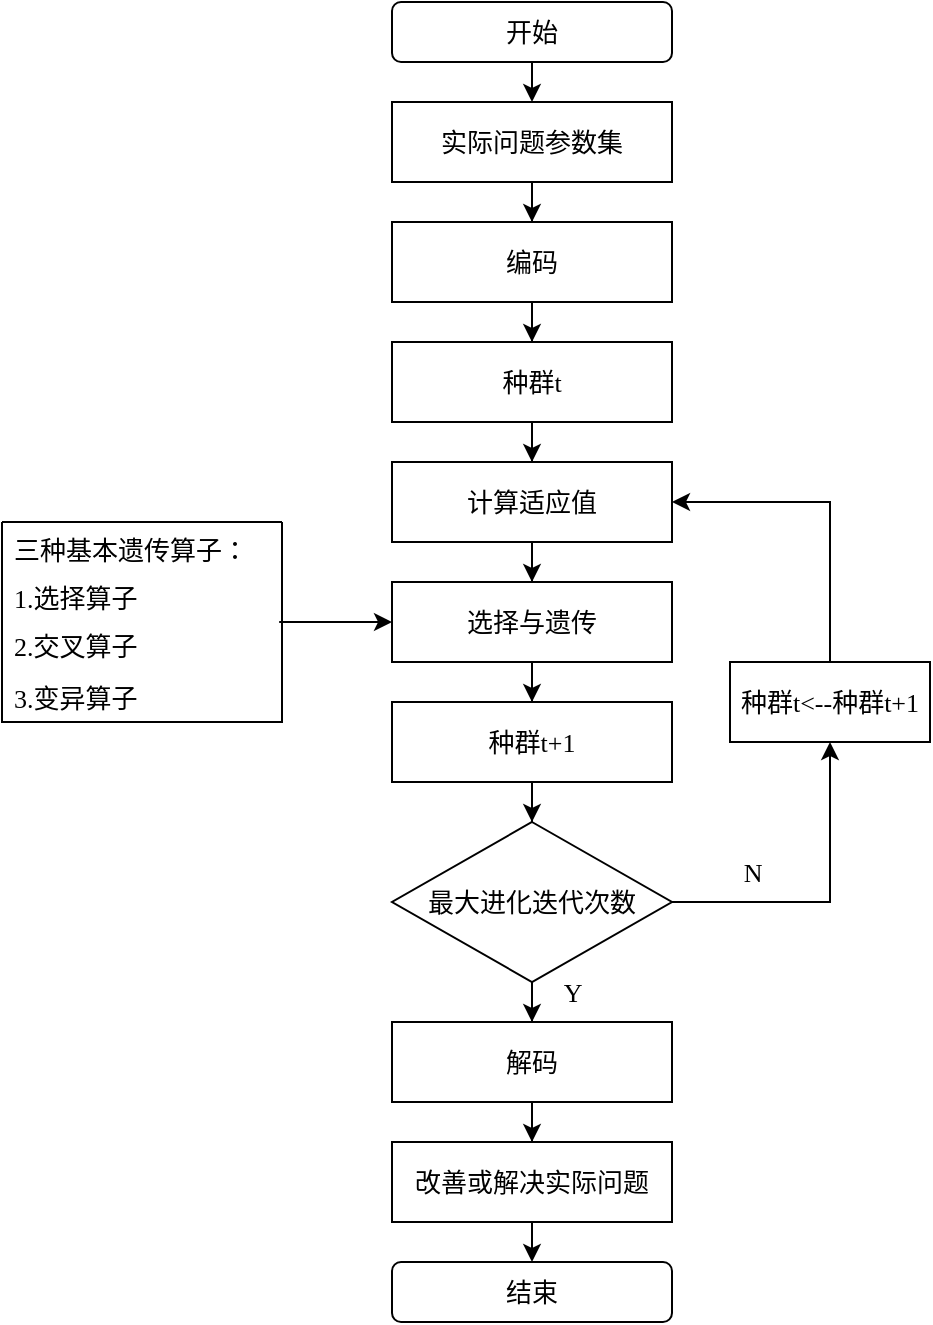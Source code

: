 <mxfile version="21.3.3" type="github">
  <diagram id="C5RBs43oDa-KdzZeNtuy" name="Page-1">
    <mxGraphModel dx="1877" dy="493" grid="1" gridSize="10" guides="1" tooltips="1" connect="1" arrows="1" fold="1" page="1" pageScale="1" pageWidth="827" pageHeight="1169" math="0" shadow="0">
      <root>
        <mxCell id="WIyWlLk6GJQsqaUBKTNV-0" />
        <mxCell id="WIyWlLk6GJQsqaUBKTNV-1" parent="WIyWlLk6GJQsqaUBKTNV-0" />
        <mxCell id="dtLqzSOW9jpUZC_-jgEE-11" value="" style="edgeStyle=orthogonalEdgeStyle;rounded=0;orthogonalLoop=1;jettySize=auto;html=1;fontFamily=宋体;fontSource=https%3A%2F%2Ffonts.googleapis.com%2Fcss%3Ffamily%3D%25E5%25AE%258B%25E4%25BD%2593;fontSize=13;" parent="WIyWlLk6GJQsqaUBKTNV-1" source="dtLqzSOW9jpUZC_-jgEE-0" target="dtLqzSOW9jpUZC_-jgEE-1" edge="1">
          <mxGeometry relative="1" as="geometry" />
        </mxCell>
        <mxCell id="dtLqzSOW9jpUZC_-jgEE-0" value="&lt;font style=&quot;font-size: 13px;&quot; data-font-src=&quot;https://fonts.googleapis.com/css?family=%E5%AE%8B%E4%BD%93&quot;&gt;实际问题参数集&lt;/font&gt;" style="rounded=0;whiteSpace=wrap;html=1;fontFamily=宋体;fontSource=https%3A%2F%2Ffonts.googleapis.com%2Fcss%3Ffamily%3D%25E5%25AE%258B%25E4%25BD%2593;fontSize=13;" parent="WIyWlLk6GJQsqaUBKTNV-1" vertex="1">
          <mxGeometry x="145" y="210" width="140" height="40" as="geometry" />
        </mxCell>
        <mxCell id="dtLqzSOW9jpUZC_-jgEE-12" value="" style="edgeStyle=orthogonalEdgeStyle;rounded=0;orthogonalLoop=1;jettySize=auto;html=1;fontFamily=宋体;fontSource=https%3A%2F%2Ffonts.googleapis.com%2Fcss%3Ffamily%3D%25E5%25AE%258B%25E4%25BD%2593;fontSize=13;" parent="WIyWlLk6GJQsqaUBKTNV-1" source="dtLqzSOW9jpUZC_-jgEE-1" target="dtLqzSOW9jpUZC_-jgEE-2" edge="1">
          <mxGeometry relative="1" as="geometry" />
        </mxCell>
        <mxCell id="dtLqzSOW9jpUZC_-jgEE-1" value="&lt;font style=&quot;font-size: 13px;&quot; data-font-src=&quot;https://fonts.googleapis.com/css?family=%E5%AE%8B%E4%BD%93&quot;&gt;编码&lt;/font&gt;" style="rounded=0;whiteSpace=wrap;html=1;fontFamily=宋体;fontSource=https%3A%2F%2Ffonts.googleapis.com%2Fcss%3Ffamily%3D%25E5%25AE%258B%25E4%25BD%2593;fontSize=13;" parent="WIyWlLk6GJQsqaUBKTNV-1" vertex="1">
          <mxGeometry x="145" y="270" width="140" height="40" as="geometry" />
        </mxCell>
        <mxCell id="dtLqzSOW9jpUZC_-jgEE-13" value="" style="edgeStyle=orthogonalEdgeStyle;rounded=0;orthogonalLoop=1;jettySize=auto;html=1;fontFamily=宋体;fontSource=https%3A%2F%2Ffonts.googleapis.com%2Fcss%3Ffamily%3D%25E5%25AE%258B%25E4%25BD%2593;fontSize=13;" parent="WIyWlLk6GJQsqaUBKTNV-1" source="dtLqzSOW9jpUZC_-jgEE-2" target="dtLqzSOW9jpUZC_-jgEE-3" edge="1">
          <mxGeometry relative="1" as="geometry" />
        </mxCell>
        <mxCell id="dtLqzSOW9jpUZC_-jgEE-2" value="&lt;font style=&quot;font-size: 13px;&quot; data-font-src=&quot;https://fonts.googleapis.com/css?family=%E5%AE%8B%E4%BD%93&quot;&gt;种群t&lt;/font&gt;" style="rounded=0;whiteSpace=wrap;html=1;fontFamily=宋体;fontSource=https%3A%2F%2Ffonts.googleapis.com%2Fcss%3Ffamily%3D%25E5%25AE%258B%25E4%25BD%2593;fontSize=13;" parent="WIyWlLk6GJQsqaUBKTNV-1" vertex="1">
          <mxGeometry x="145" y="330" width="140" height="40" as="geometry" />
        </mxCell>
        <mxCell id="dtLqzSOW9jpUZC_-jgEE-14" value="" style="edgeStyle=orthogonalEdgeStyle;rounded=0;orthogonalLoop=1;jettySize=auto;html=1;fontFamily=宋体;fontSource=https%3A%2F%2Ffonts.googleapis.com%2Fcss%3Ffamily%3D%25E5%25AE%258B%25E4%25BD%2593;fontSize=13;" parent="WIyWlLk6GJQsqaUBKTNV-1" source="dtLqzSOW9jpUZC_-jgEE-3" target="dtLqzSOW9jpUZC_-jgEE-4" edge="1">
          <mxGeometry relative="1" as="geometry" />
        </mxCell>
        <mxCell id="dtLqzSOW9jpUZC_-jgEE-3" value="&lt;font style=&quot;font-size: 13px;&quot; data-font-src=&quot;https://fonts.googleapis.com/css?family=%E5%AE%8B%E4%BD%93&quot;&gt;计算适应值&lt;/font&gt;" style="rounded=0;whiteSpace=wrap;html=1;fontFamily=宋体;fontSource=https%3A%2F%2Ffonts.googleapis.com%2Fcss%3Ffamily%3D%25E5%25AE%258B%25E4%25BD%2593;fontSize=13;" parent="WIyWlLk6GJQsqaUBKTNV-1" vertex="1">
          <mxGeometry x="145" y="390" width="140" height="40" as="geometry" />
        </mxCell>
        <mxCell id="dtLqzSOW9jpUZC_-jgEE-15" value="" style="edgeStyle=orthogonalEdgeStyle;rounded=0;orthogonalLoop=1;jettySize=auto;html=1;fontFamily=宋体;fontSource=https%3A%2F%2Ffonts.googleapis.com%2Fcss%3Ffamily%3D%25E5%25AE%258B%25E4%25BD%2593;fontSize=13;" parent="WIyWlLk6GJQsqaUBKTNV-1" source="dtLqzSOW9jpUZC_-jgEE-4" target="dtLqzSOW9jpUZC_-jgEE-5" edge="1">
          <mxGeometry relative="1" as="geometry" />
        </mxCell>
        <mxCell id="dtLqzSOW9jpUZC_-jgEE-4" value="&lt;font style=&quot;font-size: 13px;&quot; data-font-src=&quot;https://fonts.googleapis.com/css?family=%E5%AE%8B%E4%BD%93&quot;&gt;选择与遗传&lt;/font&gt;" style="rounded=0;whiteSpace=wrap;html=1;fontFamily=宋体;fontSource=https%3A%2F%2Ffonts.googleapis.com%2Fcss%3Ffamily%3D%25E5%25AE%258B%25E4%25BD%2593;fontSize=13;" parent="WIyWlLk6GJQsqaUBKTNV-1" vertex="1">
          <mxGeometry x="145" y="450" width="140" height="40" as="geometry" />
        </mxCell>
        <mxCell id="dtLqzSOW9jpUZC_-jgEE-16" value="" style="edgeStyle=orthogonalEdgeStyle;rounded=0;orthogonalLoop=1;jettySize=auto;html=1;fontFamily=宋体;fontSource=https%3A%2F%2Ffonts.googleapis.com%2Fcss%3Ffamily%3D%25E5%25AE%258B%25E4%25BD%2593;fontSize=13;" parent="WIyWlLk6GJQsqaUBKTNV-1" source="dtLqzSOW9jpUZC_-jgEE-5" target="dtLqzSOW9jpUZC_-jgEE-6" edge="1">
          <mxGeometry relative="1" as="geometry" />
        </mxCell>
        <mxCell id="dtLqzSOW9jpUZC_-jgEE-5" value="&lt;font style=&quot;font-size: 13px;&quot; data-font-src=&quot;https://fonts.googleapis.com/css?family=%E5%AE%8B%E4%BD%93&quot;&gt;种群t+1&lt;/font&gt;" style="rounded=0;whiteSpace=wrap;html=1;fontFamily=宋体;fontSource=https%3A%2F%2Ffonts.googleapis.com%2Fcss%3Ffamily%3D%25E5%25AE%258B%25E4%25BD%2593;fontSize=13;" parent="WIyWlLk6GJQsqaUBKTNV-1" vertex="1">
          <mxGeometry x="145" y="510" width="140" height="40" as="geometry" />
        </mxCell>
        <mxCell id="dtLqzSOW9jpUZC_-jgEE-17" value="" style="edgeStyle=orthogonalEdgeStyle;rounded=0;orthogonalLoop=1;jettySize=auto;html=1;fontFamily=宋体;fontSource=https%3A%2F%2Ffonts.googleapis.com%2Fcss%3Ffamily%3D%25E5%25AE%258B%25E4%25BD%2593;fontSize=13;" parent="WIyWlLk6GJQsqaUBKTNV-1" source="dtLqzSOW9jpUZC_-jgEE-6" target="dtLqzSOW9jpUZC_-jgEE-7" edge="1">
          <mxGeometry relative="1" as="geometry" />
        </mxCell>
        <mxCell id="dtLqzSOW9jpUZC_-jgEE-20" style="edgeStyle=orthogonalEdgeStyle;rounded=0;orthogonalLoop=1;jettySize=auto;html=1;entryX=0.5;entryY=1;entryDx=0;entryDy=0;fontFamily=宋体;fontSource=https%3A%2F%2Ffonts.googleapis.com%2Fcss%3Ffamily%3D%25E5%25AE%258B%25E4%25BD%2593;fontSize=13;" parent="WIyWlLk6GJQsqaUBKTNV-1" source="dtLqzSOW9jpUZC_-jgEE-6" target="dtLqzSOW9jpUZC_-jgEE-10" edge="1">
          <mxGeometry relative="1" as="geometry" />
        </mxCell>
        <mxCell id="dtLqzSOW9jpUZC_-jgEE-6" value="&lt;font style=&quot;font-size: 13px;&quot; data-font-src=&quot;https://fonts.googleapis.com/css?family=%E5%AE%8B%E4%BD%93&quot;&gt;最大进化迭代次数&lt;/font&gt;" style="rhombus;whiteSpace=wrap;html=1;fontFamily=宋体;fontSource=https%3A%2F%2Ffonts.googleapis.com%2Fcss%3Ffamily%3D%25E5%25AE%258B%25E4%25BD%2593;fontSize=13;" parent="WIyWlLk6GJQsqaUBKTNV-1" vertex="1">
          <mxGeometry x="145" y="570" width="140" height="80" as="geometry" />
        </mxCell>
        <mxCell id="dtLqzSOW9jpUZC_-jgEE-18" value="" style="edgeStyle=orthogonalEdgeStyle;rounded=0;orthogonalLoop=1;jettySize=auto;html=1;fontFamily=宋体;fontSource=https%3A%2F%2Ffonts.googleapis.com%2Fcss%3Ffamily%3D%25E5%25AE%258B%25E4%25BD%2593;fontSize=13;" parent="WIyWlLk6GJQsqaUBKTNV-1" source="dtLqzSOW9jpUZC_-jgEE-7" target="dtLqzSOW9jpUZC_-jgEE-8" edge="1">
          <mxGeometry relative="1" as="geometry" />
        </mxCell>
        <mxCell id="dtLqzSOW9jpUZC_-jgEE-7" value="&lt;font style=&quot;font-size: 13px;&quot; data-font-src=&quot;https://fonts.googleapis.com/css?family=%E5%AE%8B%E4%BD%93&quot;&gt;解码&lt;/font&gt;" style="rounded=0;whiteSpace=wrap;html=1;fontFamily=宋体;fontSource=https%3A%2F%2Ffonts.googleapis.com%2Fcss%3Ffamily%3D%25E5%25AE%258B%25E4%25BD%2593;fontSize=13;" parent="WIyWlLk6GJQsqaUBKTNV-1" vertex="1">
          <mxGeometry x="145" y="670" width="140" height="40" as="geometry" />
        </mxCell>
        <mxCell id="oSGEeS_ZsR5ySoeOiri8-4" style="edgeStyle=orthogonalEdgeStyle;rounded=0;orthogonalLoop=1;jettySize=auto;html=1;exitX=0.5;exitY=1;exitDx=0;exitDy=0;entryX=0.5;entryY=0;entryDx=0;entryDy=0;" edge="1" parent="WIyWlLk6GJQsqaUBKTNV-1" source="dtLqzSOW9jpUZC_-jgEE-8" target="oSGEeS_ZsR5ySoeOiri8-2">
          <mxGeometry relative="1" as="geometry" />
        </mxCell>
        <mxCell id="dtLqzSOW9jpUZC_-jgEE-8" value="&lt;font style=&quot;font-size: 13px;&quot; data-font-src=&quot;https://fonts.googleapis.com/css?family=%E5%AE%8B%E4%BD%93&quot;&gt;改善或解决实际问题&lt;/font&gt;" style="rounded=0;whiteSpace=wrap;html=1;fontFamily=宋体;fontSource=https%3A%2F%2Ffonts.googleapis.com%2Fcss%3Ffamily%3D%25E5%25AE%258B%25E4%25BD%2593;fontSize=13;" parent="WIyWlLk6GJQsqaUBKTNV-1" vertex="1">
          <mxGeometry x="145" y="730" width="140" height="40" as="geometry" />
        </mxCell>
        <mxCell id="dtLqzSOW9jpUZC_-jgEE-21" style="edgeStyle=orthogonalEdgeStyle;rounded=0;orthogonalLoop=1;jettySize=auto;html=1;exitX=0.5;exitY=0;exitDx=0;exitDy=0;entryX=1;entryY=0.5;entryDx=0;entryDy=0;fontFamily=宋体;fontSource=https%3A%2F%2Ffonts.googleapis.com%2Fcss%3Ffamily%3D%25E5%25AE%258B%25E4%25BD%2593;fontSize=13;" parent="WIyWlLk6GJQsqaUBKTNV-1" source="dtLqzSOW9jpUZC_-jgEE-10" target="dtLqzSOW9jpUZC_-jgEE-3" edge="1">
          <mxGeometry relative="1" as="geometry" />
        </mxCell>
        <mxCell id="dtLqzSOW9jpUZC_-jgEE-10" value="&lt;font style=&quot;font-size: 13px;&quot; data-font-src=&quot;https://fonts.googleapis.com/css?family=%E5%AE%8B%E4%BD%93&quot;&gt;种群t&amp;lt;--种群t+1&lt;/font&gt;" style="rounded=0;whiteSpace=wrap;html=1;fontFamily=宋体;fontSource=https%3A%2F%2Ffonts.googleapis.com%2Fcss%3Ffamily%3D%25E5%25AE%258B%25E4%25BD%2593;fontSize=13;" parent="WIyWlLk6GJQsqaUBKTNV-1" vertex="1">
          <mxGeometry x="314" y="490" width="100" height="40" as="geometry" />
        </mxCell>
        <mxCell id="KAfDhthBE1BEc1zelybx-0" value="" style="swimlane;fontStyle=0;childLayout=stackLayout;horizontal=1;startSize=0;fillColor=none;horizontalStack=0;resizeParent=1;resizeParentMax=0;resizeLast=0;collapsible=1;marginBottom=0;html=1;fontFamily=宋体;fontSource=https%3A%2F%2Ffonts.googleapis.com%2Fcss%3Ffamily%3D%25E5%25AE%258B%25E4%25BD%2593;fontSize=13;" parent="WIyWlLk6GJQsqaUBKTNV-1" vertex="1">
          <mxGeometry x="-50" y="420" width="140" height="100" as="geometry">
            <mxRectangle x="-140" y="470" width="60" height="30" as="alternateBounds" />
          </mxGeometry>
        </mxCell>
        <mxCell id="KAfDhthBE1BEc1zelybx-7" value="三种基本遗传算子：" style="text;strokeColor=none;fillColor=none;align=left;verticalAlign=top;spacingLeft=4;spacingRight=4;overflow=hidden;rotatable=0;points=[[0,0.5],[1,0.5]];portConstraint=eastwest;whiteSpace=wrap;html=1;fontFamily=宋体;fontSource=https%3A%2F%2Ffonts.googleapis.com%2Fcss%3Ffamily%3D%25E5%25AE%258B%25E4%25BD%2593;fontSize=13;" parent="KAfDhthBE1BEc1zelybx-0" vertex="1">
          <mxGeometry width="140" height="24" as="geometry" />
        </mxCell>
        <mxCell id="KAfDhthBE1BEc1zelybx-1" value="1.选择算子" style="text;strokeColor=none;fillColor=none;align=left;verticalAlign=top;spacingLeft=4;spacingRight=4;overflow=hidden;rotatable=0;points=[[0,0.5],[1,0.5]];portConstraint=eastwest;whiteSpace=wrap;html=1;fontFamily=宋体;fontSource=https%3A%2F%2Ffonts.googleapis.com%2Fcss%3Ffamily%3D%25E5%25AE%258B%25E4%25BD%2593;fontSize=13;" parent="KAfDhthBE1BEc1zelybx-0" vertex="1">
          <mxGeometry y="24" width="140" height="24" as="geometry" />
        </mxCell>
        <mxCell id="KAfDhthBE1BEc1zelybx-2" value="2.交叉算子" style="text;strokeColor=none;fillColor=none;align=left;verticalAlign=top;spacingLeft=4;spacingRight=4;overflow=hidden;rotatable=0;points=[[0,0.5],[1,0.5]];portConstraint=eastwest;whiteSpace=wrap;html=1;fontFamily=宋体;fontSource=https%3A%2F%2Ffonts.googleapis.com%2Fcss%3Ffamily%3D%25E5%25AE%258B%25E4%25BD%2593;fontSize=13;" parent="KAfDhthBE1BEc1zelybx-0" vertex="1">
          <mxGeometry y="48" width="140" height="26" as="geometry" />
        </mxCell>
        <mxCell id="KAfDhthBE1BEc1zelybx-3" value="3.变异算子" style="text;strokeColor=none;fillColor=none;align=left;verticalAlign=top;spacingLeft=4;spacingRight=4;overflow=hidden;rotatable=0;points=[[0,0.5],[1,0.5]];portConstraint=eastwest;whiteSpace=wrap;html=1;fontFamily=宋体;fontSource=https%3A%2F%2Ffonts.googleapis.com%2Fcss%3Ffamily%3D%25E5%25AE%258B%25E4%25BD%2593;fontSize=13;" parent="KAfDhthBE1BEc1zelybx-0" vertex="1">
          <mxGeometry y="74" width="140" height="26" as="geometry" />
        </mxCell>
        <mxCell id="KAfDhthBE1BEc1zelybx-8" value="&lt;font style=&quot;font-size: 13px;&quot; data-font-src=&quot;https://fonts.googleapis.com/css?family=%E5%AE%8B%E4%BD%93&quot;&gt;Y&lt;/font&gt;" style="text;html=1;align=center;verticalAlign=middle;resizable=0;points=[];autosize=1;strokeColor=none;fillColor=none;fontFamily=宋体;fontSource=https%3A%2F%2Ffonts.googleapis.com%2Fcss%3Ffamily%3D%25E5%25AE%258B%25E4%25BD%2593;fontSize=13;" parent="WIyWlLk6GJQsqaUBKTNV-1" vertex="1">
          <mxGeometry x="220" y="640" width="30" height="30" as="geometry" />
        </mxCell>
        <mxCell id="KAfDhthBE1BEc1zelybx-9" value="&lt;font style=&quot;font-size: 13px;&quot; data-font-src=&quot;https://fonts.googleapis.com/css?family=%E5%AE%8B%E4%BD%93&quot;&gt;N&lt;/font&gt;" style="text;html=1;align=center;verticalAlign=middle;resizable=0;points=[];autosize=1;strokeColor=none;fillColor=none;fontFamily=宋体;fontSource=https%3A%2F%2Ffonts.googleapis.com%2Fcss%3Ffamily%3D%25E5%25AE%258B%25E4%25BD%2593;fontSize=13;" parent="WIyWlLk6GJQsqaUBKTNV-1" vertex="1">
          <mxGeometry x="310" y="580" width="30" height="30" as="geometry" />
        </mxCell>
        <mxCell id="C2_t69qmmTSgSFAwzkvH-0" value="" style="endArrow=classic;html=1;rounded=0;entryX=0;entryY=0.5;entryDx=0;entryDy=0;exitX=0.99;exitY=0.078;exitDx=0;exitDy=0;exitPerimeter=0;" parent="WIyWlLk6GJQsqaUBKTNV-1" source="KAfDhthBE1BEc1zelybx-2" target="dtLqzSOW9jpUZC_-jgEE-4" edge="1">
          <mxGeometry width="50" height="50" relative="1" as="geometry">
            <mxPoint x="70" y="510" as="sourcePoint" />
            <mxPoint x="120" y="460" as="targetPoint" />
          </mxGeometry>
        </mxCell>
        <mxCell id="oSGEeS_ZsR5ySoeOiri8-3" style="edgeStyle=orthogonalEdgeStyle;rounded=0;orthogonalLoop=1;jettySize=auto;html=1;exitX=0.5;exitY=1;exitDx=0;exitDy=0;entryX=0.5;entryY=0;entryDx=0;entryDy=0;" edge="1" parent="WIyWlLk6GJQsqaUBKTNV-1" source="oSGEeS_ZsR5ySoeOiri8-1" target="dtLqzSOW9jpUZC_-jgEE-0">
          <mxGeometry relative="1" as="geometry" />
        </mxCell>
        <mxCell id="oSGEeS_ZsR5ySoeOiri8-1" value="&lt;font style=&quot;font-size: 13px;&quot; data-font-src=&quot;https://fonts.googleapis.com/css?family=%E5%AE%8B%E4%BD%93&quot; face=&quot;宋体&quot;&gt;开始&lt;/font&gt;" style="rounded=1;whiteSpace=wrap;html=1;" vertex="1" parent="WIyWlLk6GJQsqaUBKTNV-1">
          <mxGeometry x="145" y="160" width="140" height="30" as="geometry" />
        </mxCell>
        <mxCell id="oSGEeS_ZsR5ySoeOiri8-2" value="&lt;font style=&quot;font-size: 13px;&quot; data-font-src=&quot;https://fonts.googleapis.com/css?family=%E5%AE%8B%E4%BD%93&quot; face=&quot;宋体&quot;&gt;结束&lt;/font&gt;" style="rounded=1;whiteSpace=wrap;html=1;" vertex="1" parent="WIyWlLk6GJQsqaUBKTNV-1">
          <mxGeometry x="145" y="790" width="140" height="30" as="geometry" />
        </mxCell>
      </root>
    </mxGraphModel>
  </diagram>
</mxfile>
